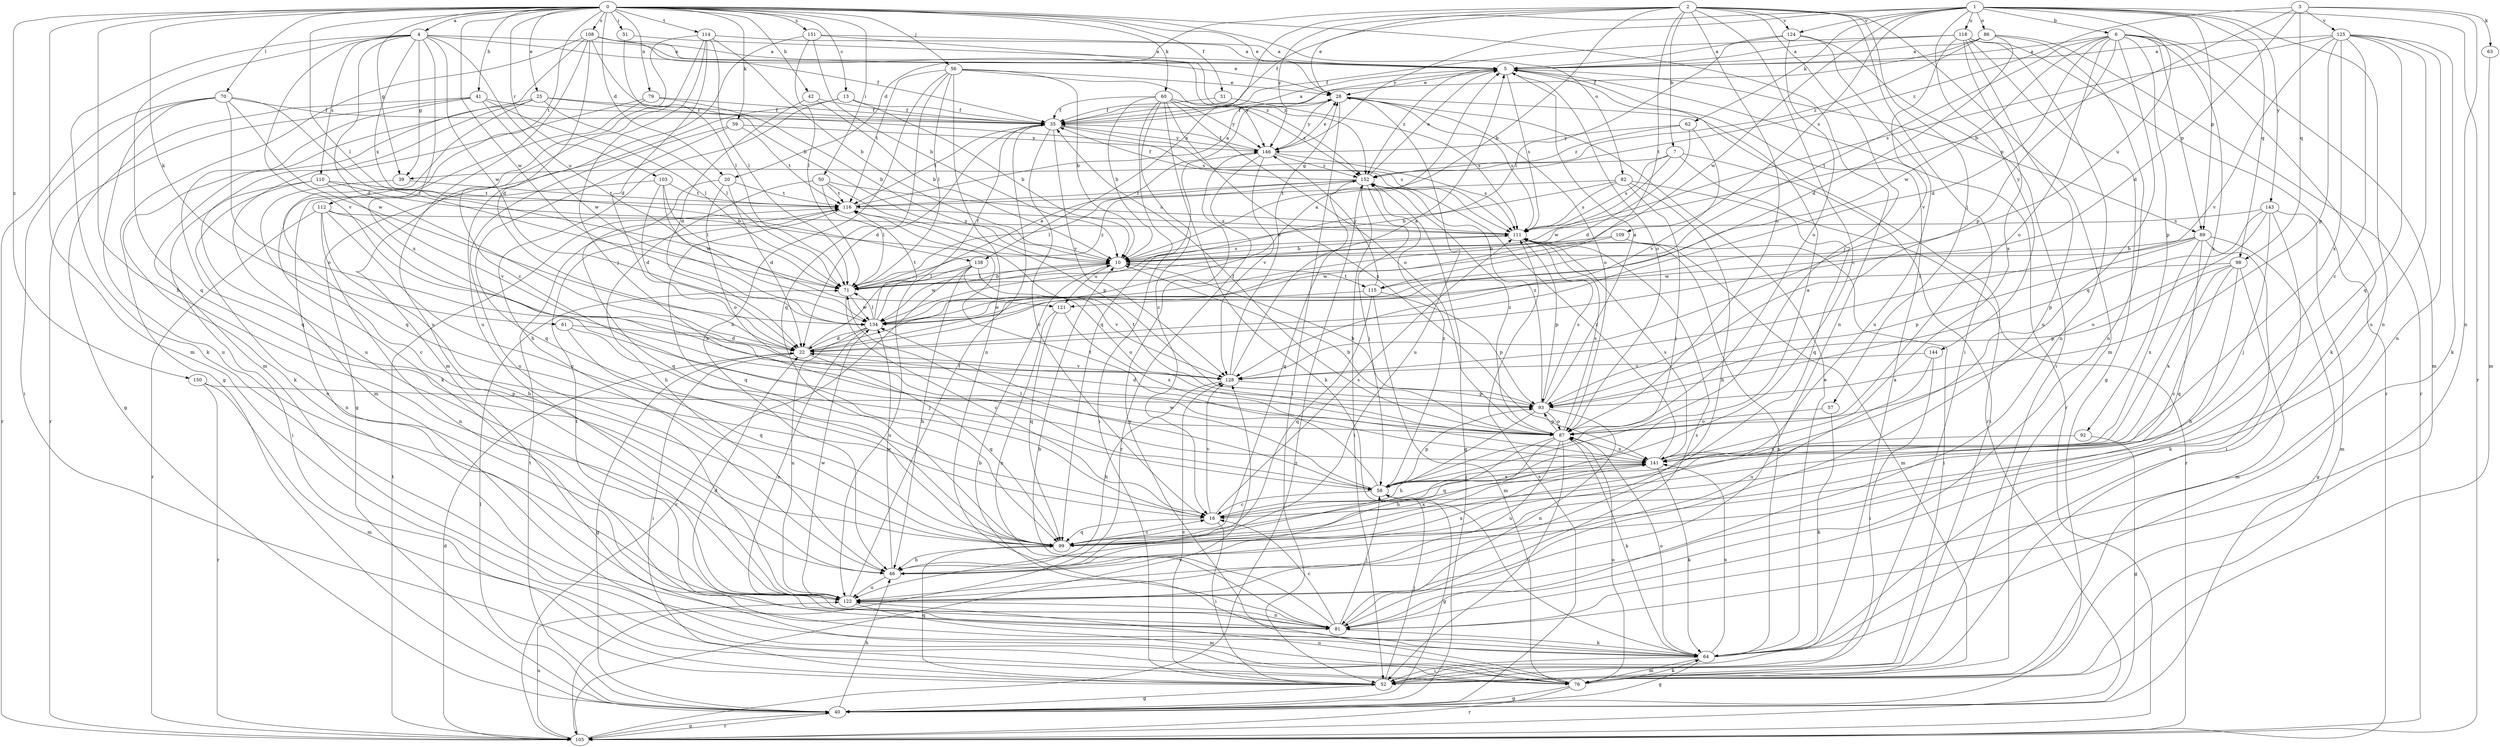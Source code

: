 strict digraph  {
0;
1;
2;
3;
4;
5;
6;
7;
10;
13;
16;
20;
22;
25;
28;
31;
35;
39;
40;
41;
42;
46;
50;
51;
52;
56;
57;
58;
59;
60;
61;
62;
63;
64;
70;
71;
76;
79;
81;
82;
86;
87;
89;
92;
93;
98;
99;
103;
105;
108;
109;
110;
111;
112;
114;
115;
116;
118;
121;
122;
124;
125;
128;
134;
138;
141;
143;
144;
146;
150;
151;
152;
0 -> 4  [label=a];
0 -> 13  [label=c];
0 -> 20  [label=d];
0 -> 25  [label=e];
0 -> 28  [label=e];
0 -> 31  [label=f];
0 -> 39  [label=g];
0 -> 41  [label=h];
0 -> 42  [label=h];
0 -> 46  [label=h];
0 -> 50  [label=i];
0 -> 51  [label=i];
0 -> 56  [label=j];
0 -> 59  [label=k];
0 -> 60  [label=k];
0 -> 61  [label=k];
0 -> 70  [label=l];
0 -> 71  [label=l];
0 -> 76  [label=m];
0 -> 79  [label=n];
0 -> 81  [label=n];
0 -> 82  [label=o];
0 -> 103  [label=r];
0 -> 108  [label=s];
0 -> 112  [label=t];
0 -> 114  [label=t];
0 -> 134  [label=w];
0 -> 150  [label=z];
0 -> 151  [label=z];
1 -> 6  [label=b];
1 -> 35  [label=f];
1 -> 62  [label=k];
1 -> 81  [label=n];
1 -> 86  [label=o];
1 -> 89  [label=p];
1 -> 98  [label=q];
1 -> 105  [label=r];
1 -> 109  [label=s];
1 -> 118  [label=u];
1 -> 121  [label=u];
1 -> 124  [label=v];
1 -> 134  [label=w];
1 -> 143  [label=y];
1 -> 144  [label=y];
1 -> 146  [label=y];
2 -> 7  [label=b];
2 -> 10  [label=b];
2 -> 16  [label=c];
2 -> 20  [label=d];
2 -> 28  [label=e];
2 -> 52  [label=i];
2 -> 57  [label=j];
2 -> 58  [label=j];
2 -> 76  [label=m];
2 -> 87  [label=o];
2 -> 115  [label=t];
2 -> 124  [label=v];
2 -> 138  [label=x];
2 -> 146  [label=y];
3 -> 10  [label=b];
3 -> 22  [label=d];
3 -> 63  [label=k];
3 -> 81  [label=n];
3 -> 98  [label=q];
3 -> 125  [label=v];
3 -> 152  [label=z];
4 -> 5  [label=a];
4 -> 22  [label=d];
4 -> 28  [label=e];
4 -> 39  [label=g];
4 -> 64  [label=k];
4 -> 99  [label=q];
4 -> 110  [label=s];
4 -> 121  [label=u];
4 -> 128  [label=v];
4 -> 134  [label=w];
4 -> 138  [label=x];
4 -> 141  [label=x];
5 -> 28  [label=e];
5 -> 87  [label=o];
5 -> 89  [label=p];
5 -> 105  [label=r];
5 -> 111  [label=s];
5 -> 152  [label=z];
6 -> 5  [label=a];
6 -> 22  [label=d];
6 -> 64  [label=k];
6 -> 76  [label=m];
6 -> 87  [label=o];
6 -> 89  [label=p];
6 -> 92  [label=p];
6 -> 93  [label=p];
6 -> 99  [label=q];
6 -> 115  [label=t];
6 -> 134  [label=w];
6 -> 141  [label=x];
7 -> 39  [label=g];
7 -> 52  [label=i];
7 -> 99  [label=q];
7 -> 111  [label=s];
7 -> 134  [label=w];
10 -> 71  [label=l];
10 -> 111  [label=s];
10 -> 115  [label=t];
10 -> 121  [label=u];
10 -> 134  [label=w];
13 -> 10  [label=b];
13 -> 35  [label=f];
13 -> 40  [label=g];
13 -> 46  [label=h];
16 -> 5  [label=a];
16 -> 52  [label=i];
16 -> 99  [label=q];
16 -> 111  [label=s];
16 -> 128  [label=v];
20 -> 22  [label=d];
20 -> 87  [label=o];
20 -> 99  [label=q];
20 -> 116  [label=t];
22 -> 5  [label=a];
22 -> 28  [label=e];
22 -> 40  [label=g];
22 -> 52  [label=i];
22 -> 99  [label=q];
22 -> 128  [label=v];
25 -> 35  [label=f];
25 -> 64  [label=k];
25 -> 71  [label=l];
25 -> 99  [label=q];
25 -> 111  [label=s];
25 -> 122  [label=u];
28 -> 35  [label=f];
28 -> 52  [label=i];
28 -> 87  [label=o];
28 -> 105  [label=r];
28 -> 111  [label=s];
28 -> 122  [label=u];
28 -> 146  [label=y];
31 -> 35  [label=f];
31 -> 111  [label=s];
35 -> 5  [label=a];
35 -> 16  [label=c];
35 -> 22  [label=d];
35 -> 111  [label=s];
35 -> 116  [label=t];
35 -> 128  [label=v];
35 -> 146  [label=y];
39 -> 16  [label=c];
39 -> 116  [label=t];
40 -> 46  [label=h];
40 -> 71  [label=l];
40 -> 105  [label=r];
40 -> 111  [label=s];
40 -> 116  [label=t];
41 -> 35  [label=f];
41 -> 40  [label=g];
41 -> 71  [label=l];
41 -> 99  [label=q];
41 -> 105  [label=r];
41 -> 134  [label=w];
42 -> 10  [label=b];
42 -> 22  [label=d];
42 -> 35  [label=f];
46 -> 122  [label=u];
46 -> 134  [label=w];
46 -> 141  [label=x];
50 -> 46  [label=h];
50 -> 71  [label=l];
50 -> 93  [label=p];
50 -> 111  [label=s];
50 -> 116  [label=t];
51 -> 5  [label=a];
51 -> 71  [label=l];
52 -> 5  [label=a];
52 -> 40  [label=g];
52 -> 58  [label=j];
52 -> 99  [label=q];
52 -> 128  [label=v];
56 -> 10  [label=b];
56 -> 28  [label=e];
56 -> 46  [label=h];
56 -> 71  [label=l];
56 -> 81  [label=n];
56 -> 99  [label=q];
56 -> 116  [label=t];
56 -> 146  [label=y];
57 -> 64  [label=k];
57 -> 87  [label=o];
58 -> 16  [label=c];
58 -> 40  [label=g];
58 -> 71  [label=l];
58 -> 93  [label=p];
58 -> 116  [label=t];
58 -> 134  [label=w];
58 -> 141  [label=x];
58 -> 152  [label=z];
59 -> 99  [label=q];
59 -> 116  [label=t];
59 -> 122  [label=u];
59 -> 146  [label=y];
60 -> 10  [label=b];
60 -> 16  [label=c];
60 -> 35  [label=f];
60 -> 64  [label=k];
60 -> 87  [label=o];
60 -> 99  [label=q];
60 -> 141  [label=x];
60 -> 146  [label=y];
60 -> 152  [label=z];
61 -> 22  [label=d];
61 -> 58  [label=j];
61 -> 99  [label=q];
62 -> 22  [label=d];
62 -> 128  [label=v];
62 -> 146  [label=y];
62 -> 152  [label=z];
63 -> 76  [label=m];
64 -> 10  [label=b];
64 -> 28  [label=e];
64 -> 40  [label=g];
64 -> 52  [label=i];
64 -> 76  [label=m];
64 -> 87  [label=o];
64 -> 111  [label=s];
64 -> 141  [label=x];
70 -> 35  [label=f];
70 -> 52  [label=i];
70 -> 71  [label=l];
70 -> 87  [label=o];
70 -> 105  [label=r];
70 -> 122  [label=u];
70 -> 134  [label=w];
71 -> 10  [label=b];
71 -> 16  [label=c];
71 -> 134  [label=w];
71 -> 152  [label=z];
76 -> 40  [label=g];
76 -> 64  [label=k];
76 -> 87  [label=o];
76 -> 105  [label=r];
76 -> 122  [label=u];
76 -> 146  [label=y];
79 -> 10  [label=b];
79 -> 35  [label=f];
79 -> 64  [label=k];
79 -> 76  [label=m];
81 -> 10  [label=b];
81 -> 16  [label=c];
81 -> 22  [label=d];
81 -> 58  [label=j];
81 -> 64  [label=k];
81 -> 111  [label=s];
81 -> 116  [label=t];
82 -> 10  [label=b];
82 -> 46  [label=h];
82 -> 58  [label=j];
82 -> 105  [label=r];
82 -> 111  [label=s];
82 -> 116  [label=t];
86 -> 5  [label=a];
86 -> 22  [label=d];
86 -> 35  [label=f];
86 -> 81  [label=n];
86 -> 105  [label=r];
86 -> 152  [label=z];
87 -> 10  [label=b];
87 -> 35  [label=f];
87 -> 46  [label=h];
87 -> 52  [label=i];
87 -> 64  [label=k];
87 -> 93  [label=p];
87 -> 99  [label=q];
87 -> 111  [label=s];
87 -> 116  [label=t];
87 -> 122  [label=u];
87 -> 141  [label=x];
87 -> 152  [label=z];
89 -> 10  [label=b];
89 -> 40  [label=g];
89 -> 64  [label=k];
89 -> 93  [label=p];
89 -> 99  [label=q];
89 -> 134  [label=w];
89 -> 141  [label=x];
92 -> 40  [label=g];
92 -> 141  [label=x];
93 -> 5  [label=a];
93 -> 10  [label=b];
93 -> 22  [label=d];
93 -> 46  [label=h];
93 -> 81  [label=n];
93 -> 87  [label=o];
93 -> 111  [label=s];
93 -> 152  [label=z];
98 -> 16  [label=c];
98 -> 46  [label=h];
98 -> 71  [label=l];
98 -> 76  [label=m];
98 -> 93  [label=p];
98 -> 141  [label=x];
99 -> 16  [label=c];
99 -> 46  [label=h];
99 -> 141  [label=x];
103 -> 22  [label=d];
103 -> 71  [label=l];
103 -> 81  [label=n];
103 -> 116  [label=t];
103 -> 134  [label=w];
105 -> 22  [label=d];
105 -> 40  [label=g];
105 -> 116  [label=t];
105 -> 122  [label=u];
105 -> 128  [label=v];
105 -> 152  [label=z];
108 -> 5  [label=a];
108 -> 10  [label=b];
108 -> 22  [label=d];
108 -> 35  [label=f];
108 -> 40  [label=g];
108 -> 76  [label=m];
108 -> 122  [label=u];
108 -> 152  [label=z];
109 -> 10  [label=b];
109 -> 52  [label=i];
109 -> 134  [label=w];
110 -> 10  [label=b];
110 -> 52  [label=i];
110 -> 116  [label=t];
110 -> 122  [label=u];
110 -> 128  [label=v];
111 -> 10  [label=b];
111 -> 76  [label=m];
111 -> 93  [label=p];
112 -> 16  [label=c];
112 -> 46  [label=h];
112 -> 81  [label=n];
112 -> 105  [label=r];
112 -> 111  [label=s];
112 -> 141  [label=x];
114 -> 5  [label=a];
114 -> 10  [label=b];
114 -> 16  [label=c];
114 -> 22  [label=d];
114 -> 58  [label=j];
114 -> 71  [label=l];
114 -> 76  [label=m];
115 -> 76  [label=m];
115 -> 93  [label=p];
115 -> 99  [label=q];
115 -> 134  [label=w];
115 -> 146  [label=y];
116 -> 5  [label=a];
116 -> 99  [label=q];
116 -> 111  [label=s];
118 -> 5  [label=a];
118 -> 35  [label=f];
118 -> 40  [label=g];
118 -> 81  [label=n];
118 -> 105  [label=r];
118 -> 122  [label=u];
118 -> 128  [label=v];
118 -> 141  [label=x];
121 -> 81  [label=n];
121 -> 99  [label=q];
121 -> 141  [label=x];
122 -> 35  [label=f];
122 -> 76  [label=m];
122 -> 81  [label=n];
122 -> 134  [label=w];
124 -> 5  [label=a];
124 -> 52  [label=i];
124 -> 71  [label=l];
124 -> 87  [label=o];
124 -> 122  [label=u];
125 -> 5  [label=a];
125 -> 16  [label=c];
125 -> 64  [label=k];
125 -> 81  [label=n];
125 -> 93  [label=p];
125 -> 99  [label=q];
125 -> 111  [label=s];
125 -> 122  [label=u];
125 -> 128  [label=v];
125 -> 141  [label=x];
128 -> 5  [label=a];
128 -> 28  [label=e];
128 -> 46  [label=h];
128 -> 93  [label=p];
134 -> 22  [label=d];
134 -> 35  [label=f];
134 -> 71  [label=l];
134 -> 81  [label=n];
134 -> 116  [label=t];
134 -> 122  [label=u];
138 -> 46  [label=h];
138 -> 71  [label=l];
138 -> 87  [label=o];
138 -> 105  [label=r];
138 -> 122  [label=u];
138 -> 128  [label=v];
141 -> 58  [label=j];
141 -> 64  [label=k];
141 -> 111  [label=s];
141 -> 152  [label=z];
143 -> 52  [label=i];
143 -> 58  [label=j];
143 -> 76  [label=m];
143 -> 87  [label=o];
143 -> 93  [label=p];
143 -> 111  [label=s];
144 -> 52  [label=i];
144 -> 122  [label=u];
144 -> 128  [label=v];
146 -> 28  [label=e];
146 -> 35  [label=f];
146 -> 52  [label=i];
146 -> 105  [label=r];
146 -> 111  [label=s];
146 -> 128  [label=v];
146 -> 152  [label=z];
150 -> 76  [label=m];
150 -> 93  [label=p];
150 -> 105  [label=r];
151 -> 5  [label=a];
151 -> 10  [label=b];
151 -> 71  [label=l];
151 -> 122  [label=u];
151 -> 152  [label=z];
152 -> 5  [label=a];
152 -> 35  [label=f];
152 -> 40  [label=g];
152 -> 52  [label=i];
152 -> 58  [label=j];
152 -> 71  [label=l];
152 -> 99  [label=q];
152 -> 116  [label=t];
}
